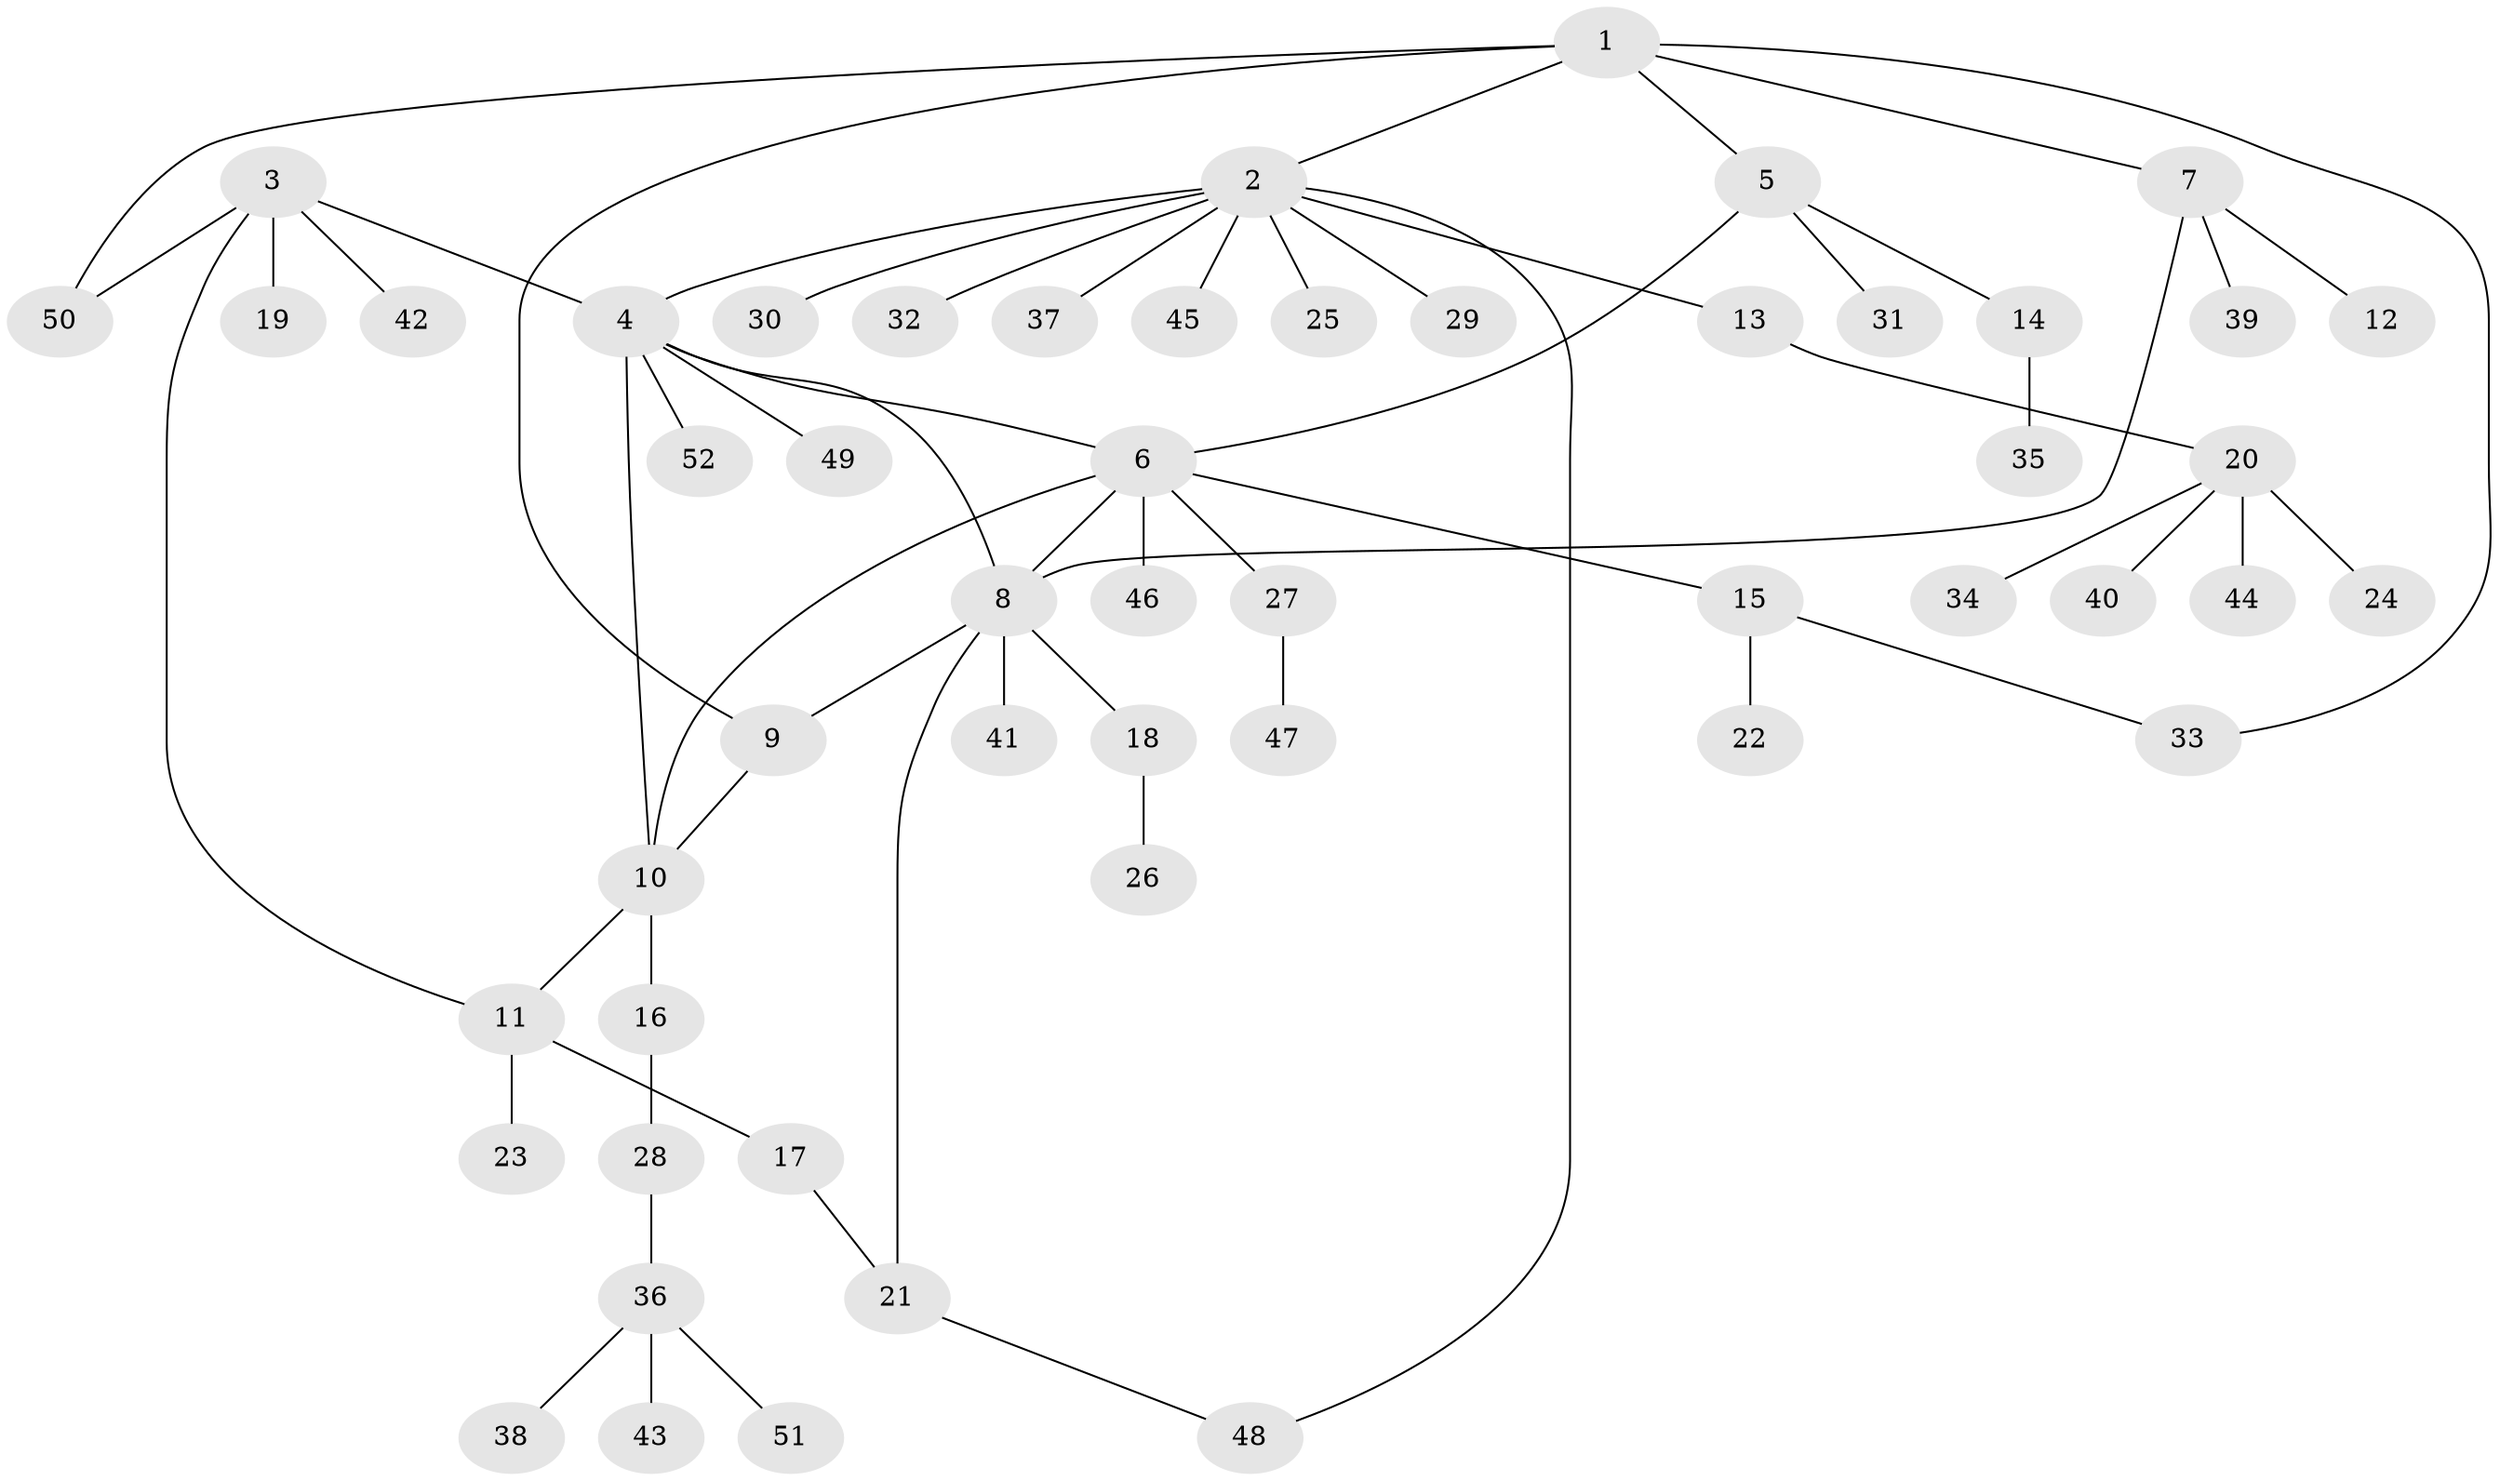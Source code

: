 // Generated by graph-tools (version 1.1) at 2025/02/03/09/25 03:02:33]
// undirected, 52 vertices, 62 edges
graph export_dot {
graph [start="1"]
  node [color=gray90,style=filled];
  1;
  2;
  3;
  4;
  5;
  6;
  7;
  8;
  9;
  10;
  11;
  12;
  13;
  14;
  15;
  16;
  17;
  18;
  19;
  20;
  21;
  22;
  23;
  24;
  25;
  26;
  27;
  28;
  29;
  30;
  31;
  32;
  33;
  34;
  35;
  36;
  37;
  38;
  39;
  40;
  41;
  42;
  43;
  44;
  45;
  46;
  47;
  48;
  49;
  50;
  51;
  52;
  1 -- 2;
  1 -- 5;
  1 -- 7;
  1 -- 9;
  1 -- 33;
  1 -- 50;
  2 -- 4;
  2 -- 13;
  2 -- 25;
  2 -- 29;
  2 -- 30;
  2 -- 32;
  2 -- 37;
  2 -- 45;
  2 -- 48;
  3 -- 4;
  3 -- 11;
  3 -- 19;
  3 -- 42;
  3 -- 50;
  4 -- 6;
  4 -- 8;
  4 -- 10;
  4 -- 49;
  4 -- 52;
  5 -- 6;
  5 -- 14;
  5 -- 31;
  6 -- 8;
  6 -- 10;
  6 -- 15;
  6 -- 27;
  6 -- 46;
  7 -- 8;
  7 -- 12;
  7 -- 39;
  8 -- 9;
  8 -- 18;
  8 -- 21;
  8 -- 41;
  9 -- 10;
  10 -- 11;
  10 -- 16;
  11 -- 17;
  11 -- 23;
  13 -- 20;
  14 -- 35;
  15 -- 22;
  15 -- 33;
  16 -- 28;
  17 -- 21;
  18 -- 26;
  20 -- 24;
  20 -- 34;
  20 -- 40;
  20 -- 44;
  21 -- 48;
  27 -- 47;
  28 -- 36;
  36 -- 38;
  36 -- 43;
  36 -- 51;
}
